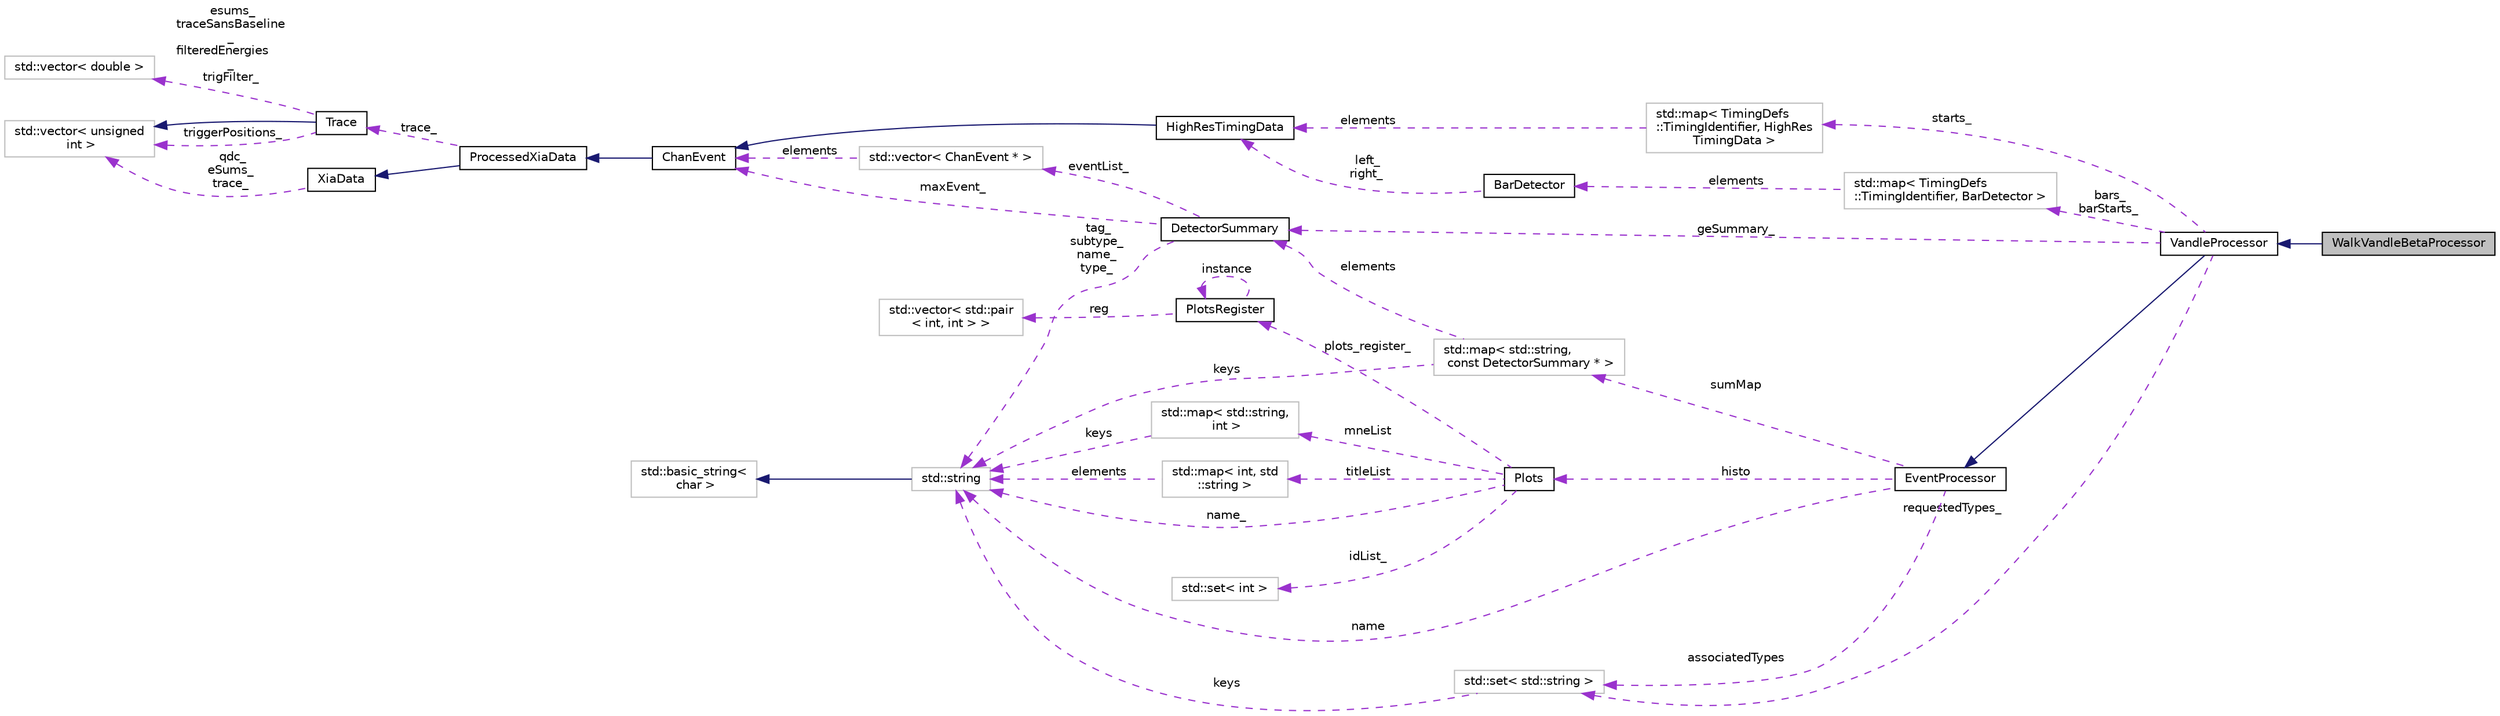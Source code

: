 digraph "WalkVandleBetaProcessor"
{
  edge [fontname="Helvetica",fontsize="10",labelfontname="Helvetica",labelfontsize="10"];
  node [fontname="Helvetica",fontsize="10",shape=record];
  rankdir="LR";
  Node1 [label="WalkVandleBetaProcessor",height=0.2,width=0.4,color="black", fillcolor="grey75", style="filled", fontcolor="black"];
  Node2 -> Node1 [dir="back",color="midnightblue",fontsize="10",style="solid",fontname="Helvetica"];
  Node2 [label="VandleProcessor",height=0.2,width=0.4,color="black", fillcolor="white", style="filled",URL="$db/d21/class_vandle_processor.html",tooltip="Class to process VANDLE related events. "];
  Node3 -> Node2 [dir="back",color="midnightblue",fontsize="10",style="solid",fontname="Helvetica"];
  Node3 [label="EventProcessor",height=0.2,width=0.4,color="black", fillcolor="white", style="filled",URL="$d6/d65/class_event_processor.html",tooltip="Class to handle event processing. "];
  Node4 -> Node3 [dir="back",color="darkorchid3",fontsize="10",style="dashed",label=" associatedTypes" ,fontname="Helvetica"];
  Node4 [label="std::set\< std::string \>",height=0.2,width=0.4,color="grey75", fillcolor="white", style="filled"];
  Node5 -> Node4 [dir="back",color="darkorchid3",fontsize="10",style="dashed",label=" keys" ,fontname="Helvetica"];
  Node5 [label="std::string",height=0.2,width=0.4,color="grey75", fillcolor="white", style="filled",tooltip="STL class. "];
  Node6 -> Node5 [dir="back",color="midnightblue",fontsize="10",style="solid",fontname="Helvetica"];
  Node6 [label="std::basic_string\<\l char \>",height=0.2,width=0.4,color="grey75", fillcolor="white", style="filled",tooltip="STL class. "];
  Node5 -> Node3 [dir="back",color="darkorchid3",fontsize="10",style="dashed",label=" name" ,fontname="Helvetica"];
  Node7 -> Node3 [dir="back",color="darkorchid3",fontsize="10",style="dashed",label=" sumMap" ,fontname="Helvetica"];
  Node7 [label="std::map\< std::string,\l const DetectorSummary * \>",height=0.2,width=0.4,color="grey75", fillcolor="white", style="filled"];
  Node8 -> Node7 [dir="back",color="darkorchid3",fontsize="10",style="dashed",label=" elements" ,fontname="Helvetica"];
  Node8 [label="DetectorSummary",height=0.2,width=0.4,color="black", fillcolor="white", style="filled",URL="$da/d8d/class_detector_summary.html"];
  Node9 -> Node8 [dir="back",color="darkorchid3",fontsize="10",style="dashed",label=" maxEvent_" ,fontname="Helvetica"];
  Node9 [label="ChanEvent",height=0.2,width=0.4,color="black", fillcolor="white", style="filled",URL="$d5/d91/class_chan_event.html",tooltip="A channel event. "];
  Node10 -> Node9 [dir="back",color="midnightblue",fontsize="10",style="solid",fontname="Helvetica"];
  Node10 [label="ProcessedXiaData",height=0.2,width=0.4,color="black", fillcolor="white", style="filled",URL="$df/d3c/class_processed_xia_data.html"];
  Node11 -> Node10 [dir="back",color="midnightblue",fontsize="10",style="solid",fontname="Helvetica"];
  Node11 [label="XiaData",height=0.2,width=0.4,color="black", fillcolor="white", style="filled",URL="$d2/ddd/class_xia_data.html",tooltip="A pixie16 channel event. "];
  Node12 -> Node11 [dir="back",color="darkorchid3",fontsize="10",style="dashed",label=" qdc_\neSums_\ntrace_" ,fontname="Helvetica"];
  Node12 [label="std::vector\< unsigned\l int \>",height=0.2,width=0.4,color="grey75", fillcolor="white", style="filled"];
  Node13 -> Node10 [dir="back",color="darkorchid3",fontsize="10",style="dashed",label=" trace_" ,fontname="Helvetica"];
  Node13 [label="Trace",height=0.2,width=0.4,color="black", fillcolor="white", style="filled",URL="$dd/db7/class_trace.html",tooltip="This defines a more extensible implementation of a digitized trace. The class is derived from a vecto..."];
  Node12 -> Node13 [dir="back",color="midnightblue",fontsize="10",style="solid",fontname="Helvetica"];
  Node12 -> Node13 [dir="back",color="darkorchid3",fontsize="10",style="dashed",label=" triggerPositions_" ,fontname="Helvetica"];
  Node14 -> Node13 [dir="back",color="darkorchid3",fontsize="10",style="dashed",label=" esums_\ntraceSansBaseline\l_\nfilteredEnergies\l_\ntrigFilter_" ,fontname="Helvetica"];
  Node14 [label="std::vector\< double \>",height=0.2,width=0.4,color="grey75", fillcolor="white", style="filled"];
  Node15 -> Node8 [dir="back",color="darkorchid3",fontsize="10",style="dashed",label=" eventList_" ,fontname="Helvetica"];
  Node15 [label="std::vector\< ChanEvent * \>",height=0.2,width=0.4,color="grey75", fillcolor="white", style="filled"];
  Node9 -> Node15 [dir="back",color="darkorchid3",fontsize="10",style="dashed",label=" elements" ,fontname="Helvetica"];
  Node5 -> Node8 [dir="back",color="darkorchid3",fontsize="10",style="dashed",label=" tag_\nsubtype_\nname_\ntype_" ,fontname="Helvetica"];
  Node5 -> Node7 [dir="back",color="darkorchid3",fontsize="10",style="dashed",label=" keys" ,fontname="Helvetica"];
  Node16 -> Node3 [dir="back",color="darkorchid3",fontsize="10",style="dashed",label=" histo" ,fontname="Helvetica"];
  Node16 [label="Plots",height=0.2,width=0.4,color="black", fillcolor="white", style="filled",URL="$d7/d8b/class_plots.html",tooltip="Holds pointers to all Histograms. "];
  Node17 -> Node16 [dir="back",color="darkorchid3",fontsize="10",style="dashed",label=" mneList" ,fontname="Helvetica"];
  Node17 [label="std::map\< std::string,\l int \>",height=0.2,width=0.4,color="grey75", fillcolor="white", style="filled"];
  Node5 -> Node17 [dir="back",color="darkorchid3",fontsize="10",style="dashed",label=" keys" ,fontname="Helvetica"];
  Node18 -> Node16 [dir="back",color="darkorchid3",fontsize="10",style="dashed",label=" plots_register_" ,fontname="Helvetica"];
  Node18 [label="PlotsRegister",height=0.2,width=0.4,color="black", fillcolor="white", style="filled",URL="$d7/d6e/class_plots_register.html",tooltip="Holds ranges and offsets of all plots. Singleton class. "];
  Node18 -> Node18 [dir="back",color="darkorchid3",fontsize="10",style="dashed",label=" instance" ,fontname="Helvetica"];
  Node19 -> Node18 [dir="back",color="darkorchid3",fontsize="10",style="dashed",label=" reg" ,fontname="Helvetica"];
  Node19 [label="std::vector\< std::pair\l\< int, int \> \>",height=0.2,width=0.4,color="grey75", fillcolor="white", style="filled"];
  Node20 -> Node16 [dir="back",color="darkorchid3",fontsize="10",style="dashed",label=" idList_" ,fontname="Helvetica"];
  Node20 [label="std::set\< int \>",height=0.2,width=0.4,color="grey75", fillcolor="white", style="filled"];
  Node5 -> Node16 [dir="back",color="darkorchid3",fontsize="10",style="dashed",label=" name_" ,fontname="Helvetica"];
  Node21 -> Node16 [dir="back",color="darkorchid3",fontsize="10",style="dashed",label=" titleList" ,fontname="Helvetica"];
  Node21 [label="std::map\< int, std\l::string \>",height=0.2,width=0.4,color="grey75", fillcolor="white", style="filled"];
  Node5 -> Node21 [dir="back",color="darkorchid3",fontsize="10",style="dashed",label=" elements" ,fontname="Helvetica"];
  Node22 -> Node2 [dir="back",color="darkorchid3",fontsize="10",style="dashed",label=" starts_" ,fontname="Helvetica"];
  Node22 [label="std::map\< TimingDefs\l::TimingIdentifier, HighRes\lTimingData \>",height=0.2,width=0.4,color="grey75", fillcolor="white", style="filled"];
  Node23 -> Node22 [dir="back",color="darkorchid3",fontsize="10",style="dashed",label=" elements" ,fontname="Helvetica"];
  Node23 [label="HighResTimingData",height=0.2,width=0.4,color="black", fillcolor="white", style="filled",URL="$d7/d61/class_high_res_timing_data.html"];
  Node9 -> Node23 [dir="back",color="midnightblue",fontsize="10",style="solid",fontname="Helvetica"];
  Node4 -> Node2 [dir="back",color="darkorchid3",fontsize="10",style="dashed",label=" requestedTypes_" ,fontname="Helvetica"];
  Node8 -> Node2 [dir="back",color="darkorchid3",fontsize="10",style="dashed",label=" geSummary_" ,fontname="Helvetica"];
  Node24 -> Node2 [dir="back",color="darkorchid3",fontsize="10",style="dashed",label=" bars_\nbarStarts_" ,fontname="Helvetica"];
  Node24 [label="std::map\< TimingDefs\l::TimingIdentifier, BarDetector \>",height=0.2,width=0.4,color="grey75", fillcolor="white", style="filled"];
  Node25 -> Node24 [dir="back",color="darkorchid3",fontsize="10",style="dashed",label=" elements" ,fontname="Helvetica"];
  Node25 [label="BarDetector",height=0.2,width=0.4,color="black", fillcolor="white", style="filled",URL="$d6/d15/class_bar_detector.html",tooltip="A class to handle detectors that have two readouts viewing the same volume. "];
  Node23 -> Node25 [dir="back",color="darkorchid3",fontsize="10",style="dashed",label=" left_\nright_" ,fontname="Helvetica"];
}
